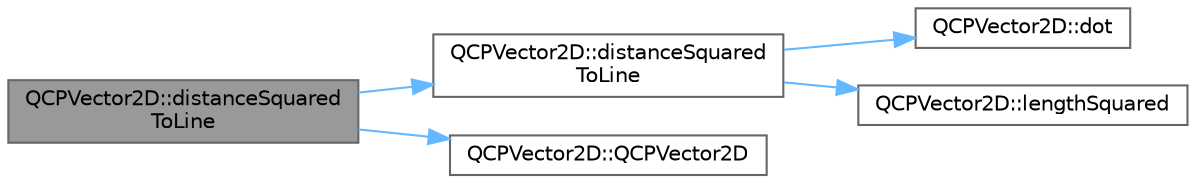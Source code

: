 digraph "QCPVector2D::distanceSquaredToLine"
{
 // LATEX_PDF_SIZE
  bgcolor="transparent";
  edge [fontname=Helvetica,fontsize=10,labelfontname=Helvetica,labelfontsize=10];
  node [fontname=Helvetica,fontsize=10,shape=box,height=0.2,width=0.4];
  rankdir="LR";
  Node1 [label="QCPVector2D::distanceSquared\lToLine",height=0.2,width=0.4,color="gray40", fillcolor="grey60", style="filled", fontcolor="black",tooltip=" "];
  Node1 -> Node2 [color="steelblue1",style="solid"];
  Node2 [label="QCPVector2D::distanceSquared\lToLine",height=0.2,width=0.4,color="grey40", fillcolor="white", style="filled",URL="$class_q_c_p_vector2_d.html#a14840cd3da80cfee4eb3f8977cab89ab",tooltip=" "];
  Node2 -> Node3 [color="steelblue1",style="solid"];
  Node3 [label="QCPVector2D::dot",height=0.2,width=0.4,color="grey40", fillcolor="white", style="filled",URL="$class_q_c_p_vector2_d.html#a39f8d28db7dbffcca6aa63a1f1f6e176",tooltip=" "];
  Node2 -> Node4 [color="steelblue1",style="solid"];
  Node4 [label="QCPVector2D::lengthSquared",height=0.2,width=0.4,color="grey40", fillcolor="white", style="filled",URL="$class_q_c_p_vector2_d.html#a766585459d84cb149334fda1a498b2e5",tooltip=" "];
  Node1 -> Node5 [color="steelblue1",style="solid"];
  Node5 [label="QCPVector2D::QCPVector2D",height=0.2,width=0.4,color="grey40", fillcolor="white", style="filled",URL="$class_q_c_p_vector2_d.html#a04c90748c3623044c79fa20788ffbcc6",tooltip=" "];
}
